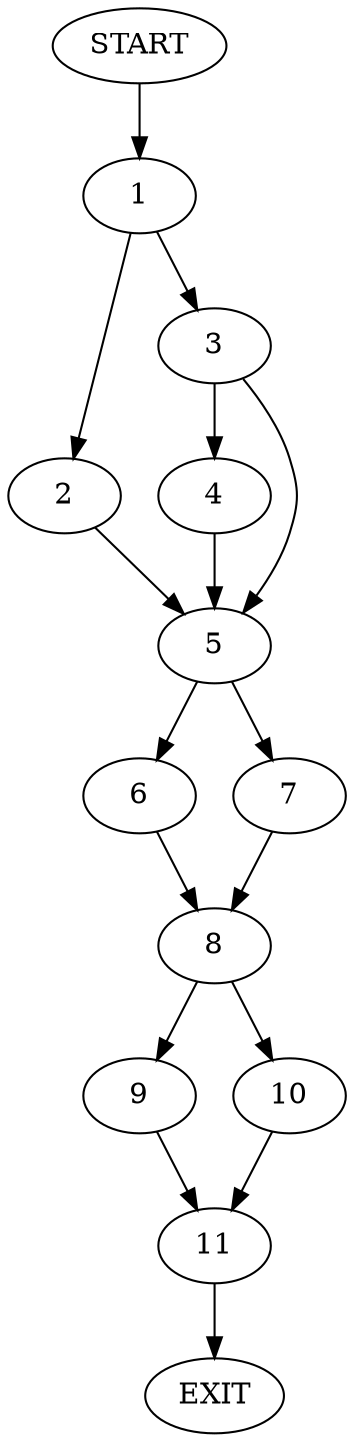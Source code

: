 digraph {
0 [label="START"]
12 [label="EXIT"]
0 -> 1
1 -> 2
1 -> 3
3 -> 4
3 -> 5
2 -> 5
5 -> 6
5 -> 7
4 -> 5
6 -> 8
7 -> 8
8 -> 9
8 -> 10
9 -> 11
10 -> 11
11 -> 12
}
